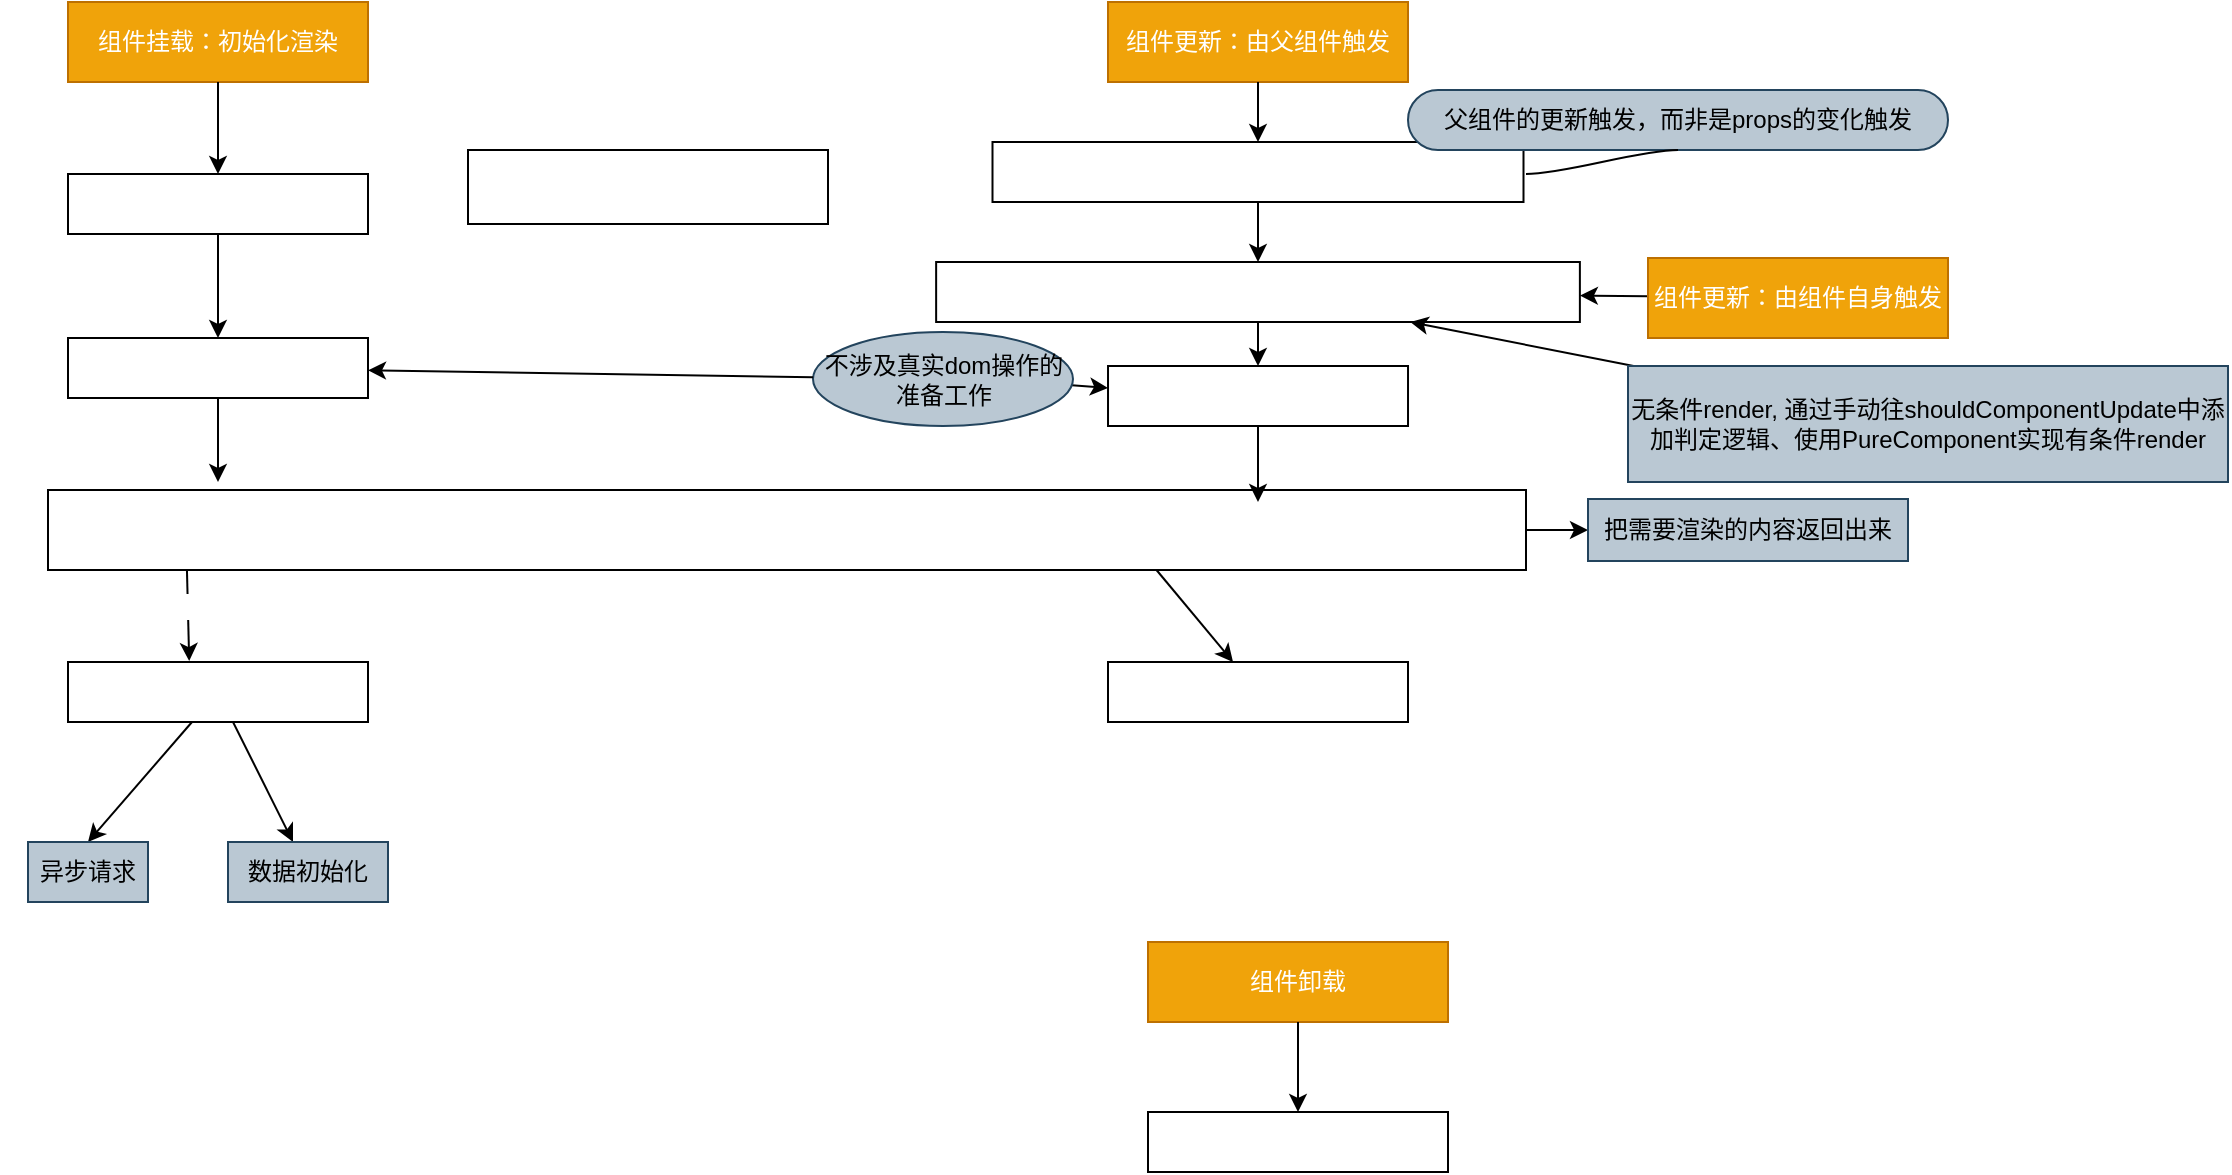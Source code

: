 <mxfile>
    <diagram id="S7J9NHwuEgm22fnI7i42" name="第 1 页">
        <mxGraphModel dx="1523" dy="617" grid="1" gridSize="10" guides="1" tooltips="1" connect="1" arrows="1" fold="1" page="1" pageScale="1" pageWidth="827" pageHeight="1169" math="0" shadow="0">
            <root>
                <mxCell id="0"/>
                <mxCell id="1" parent="0"/>
                <mxCell id="29" value="" style="group" vertex="1" connectable="0" parent="1">
                    <mxGeometry x="20" y="60" width="900" height="360" as="geometry"/>
                </mxCell>
                <mxCell id="45" value="" style="edgeStyle=none;html=1;fontColor=#ffffff;" edge="1" parent="29" source="6" target="32">
                    <mxGeometry relative="1" as="geometry"/>
                </mxCell>
                <mxCell id="6" value="render()" style="rounded=0;whiteSpace=wrap;html=1;fontColor=#ffffff;" vertex="1" parent="29">
                    <mxGeometry x="-190" y="244" width="739" height="40" as="geometry"/>
                </mxCell>
                <mxCell id="10" value="组件更新：由父组件触发" style="rounded=0;whiteSpace=wrap;html=1;fillColor=#f0a30a;fontColor=#ffffff;strokeColor=#BD7000;" vertex="1" parent="29">
                    <mxGeometry x="340" width="150" height="40" as="geometry"/>
                </mxCell>
                <mxCell id="11" value="componentWillReceiveProps(nextProps)" style="rounded=0;whiteSpace=wrap;html=1;fontColor=#ffffff;" vertex="1" parent="29">
                    <mxGeometry x="282.25" y="70" width="265.5" height="30" as="geometry"/>
                </mxCell>
                <mxCell id="12" style="edgeStyle=none;html=1;exitX=0.5;exitY=1;exitDx=0;exitDy=0;entryX=0.5;entryY=0;entryDx=0;entryDy=0;fontColor=#ffffff;" edge="1" parent="29" source="10" target="11">
                    <mxGeometry relative="1" as="geometry"/>
                </mxCell>
                <mxCell id="14" value="shouldComponentUpdate(nextProps, nextState): boolean" style="rounded=0;whiteSpace=wrap;html=1;fontColor=#ffffff;" vertex="1" parent="29">
                    <mxGeometry x="254.07" y="130" width="321.87" height="30" as="geometry"/>
                </mxCell>
                <mxCell id="13" style="edgeStyle=none;html=1;exitX=0.5;exitY=1;exitDx=0;exitDy=0;fontColor=#ffffff;entryX=0.5;entryY=0;entryDx=0;entryDy=0;" edge="1" parent="29" source="11" target="14">
                    <mxGeometry relative="1" as="geometry">
                        <mxPoint x="416" y="130" as="targetPoint"/>
                    </mxGeometry>
                </mxCell>
                <mxCell id="47" value="" style="edgeStyle=none;html=1;fontColor=#ffffff;" edge="1" parent="29" source="16">
                    <mxGeometry relative="1" as="geometry">
                        <mxPoint x="415" y="250" as="targetPoint"/>
                    </mxGeometry>
                </mxCell>
                <mxCell id="16" value="componentWillUpdate()" style="rounded=0;whiteSpace=wrap;html=1;fontColor=#ffffff;" vertex="1" parent="29">
                    <mxGeometry x="340.01" y="182" width="150" height="30" as="geometry"/>
                </mxCell>
                <mxCell id="15" style="edgeStyle=none;html=1;exitX=0.5;exitY=1;exitDx=0;exitDy=0;fontColor=#ffffff;" edge="1" parent="29" source="14" target="16">
                    <mxGeometry relative="1" as="geometry">
                        <mxPoint x="418" y="180" as="targetPoint"/>
                    </mxGeometry>
                </mxCell>
                <mxCell id="17" value="componentDidUpdate()" style="rounded=0;whiteSpace=wrap;html=1;fontColor=#ffffff;" vertex="1" parent="29">
                    <mxGeometry x="340" y="330" width="150" height="30" as="geometry"/>
                </mxCell>
                <mxCell id="21" style="edgeStyle=none;html=1;exitX=0.75;exitY=1;exitDx=0;exitDy=0;fontColor=#ffffff;" edge="1" parent="29" source="6" target="17">
                    <mxGeometry relative="1" as="geometry"/>
                </mxCell>
                <mxCell id="25" value="" style="edgeStyle=none;html=1;fontColor=#ffffff;" edge="1" parent="29" source="24" target="14">
                    <mxGeometry relative="1" as="geometry"/>
                </mxCell>
                <mxCell id="24" value="组件更新：由组件自身触发" style="rounded=0;whiteSpace=wrap;html=1;fillColor=#f0a30a;fontColor=#ffffff;strokeColor=#BD7000;" vertex="1" parent="29">
                    <mxGeometry x="610" y="128" width="150" height="40" as="geometry"/>
                </mxCell>
                <mxCell id="32" value="把需要渲染的内容返回出来" style="text;html=1;strokeColor=#23445d;fillColor=#bac8d3;align=center;verticalAlign=middle;whiteSpace=wrap;rounded=0;" vertex="1" parent="29">
                    <mxGeometry x="580" y="248.5" width="160" height="31" as="geometry"/>
                </mxCell>
                <mxCell id="40" value="父组件的更新触发，而非是props的变化触发" style="whiteSpace=wrap;html=1;rounded=1;arcSize=50;align=center;verticalAlign=middle;strokeWidth=1;autosize=1;spacing=4;treeFolding=1;treeMoving=1;newEdgeStyle={&quot;edgeStyle&quot;:&quot;entityRelationEdgeStyle&quot;,&quot;startArrow&quot;:&quot;none&quot;,&quot;endArrow&quot;:&quot;none&quot;,&quot;segment&quot;:10,&quot;curved&quot;:1};fillColor=#bac8d3;strokeColor=#23445d;" vertex="1" parent="29">
                    <mxGeometry x="490" y="44" width="270" height="30" as="geometry"/>
                </mxCell>
                <mxCell id="41" value="" style="edgeStyle=entityRelationEdgeStyle;startArrow=none;endArrow=none;segment=10;curved=1;fontColor=#ffffff;entryX=0.5;entryY=1;entryDx=0;entryDy=0;" edge="1" target="40" parent="29">
                    <mxGeometry relative="1" as="geometry">
                        <mxPoint x="549" y="86" as="sourcePoint"/>
                    </mxGeometry>
                </mxCell>
                <mxCell id="44" value="" style="edgeStyle=none;html=1;fontColor=#ffffff;" edge="1" parent="29" source="42" target="16">
                    <mxGeometry relative="1" as="geometry"/>
                </mxCell>
                <mxCell id="42" value="不涉及真实dom操作的准备工作" style="ellipse;whiteSpace=wrap;html=1;align=center;newEdgeStyle={&quot;edgeStyle&quot;:&quot;entityRelationEdgeStyle&quot;,&quot;startArrow&quot;:&quot;none&quot;,&quot;endArrow&quot;:&quot;none&quot;,&quot;segment&quot;:10,&quot;curved&quot;:1};treeFolding=1;treeMoving=1;fillColor=#bac8d3;strokeColor=#23445d;" vertex="1" parent="29">
                    <mxGeometry x="192.5" y="165" width="130" height="47" as="geometry"/>
                </mxCell>
                <mxCell id="49" value="" style="edgeStyle=none;html=1;fontColor=#ffffff;" edge="1" parent="29" source="48" target="14">
                    <mxGeometry relative="1" as="geometry"/>
                </mxCell>
                <mxCell id="48" value="无条件render, 通过手动往shouldComponentUpdate中添加判定逻辑、使用PureComponent实现有条件render" style="text;html=1;strokeColor=#23445d;fillColor=#bac8d3;align=center;verticalAlign=middle;whiteSpace=wrap;rounded=0;" vertex="1" parent="29">
                    <mxGeometry x="600" y="182" width="300" height="58" as="geometry"/>
                </mxCell>
                <mxCell id="50" value="getDerivedStateFromProps()" style="rounded=0;whiteSpace=wrap;html=1;fontColor=#ffffff;" vertex="1" parent="29">
                    <mxGeometry x="20" y="74" width="180" height="37" as="geometry"/>
                </mxCell>
                <mxCell id="30" value="" style="group" vertex="1" connectable="0" parent="1">
                    <mxGeometry x="380" y="530" width="150" height="115" as="geometry"/>
                </mxCell>
                <mxCell id="26" value="组件卸载" style="rounded=0;whiteSpace=wrap;html=1;fillColor=#f0a30a;fontColor=#ffffff;strokeColor=#BD7000;" vertex="1" parent="30">
                    <mxGeometry width="150" height="40" as="geometry"/>
                </mxCell>
                <mxCell id="27" value="componentWillUnmount()" style="rounded=0;whiteSpace=wrap;html=1;fontColor=#ffffff;" vertex="1" parent="30">
                    <mxGeometry y="85" width="150" height="30" as="geometry"/>
                </mxCell>
                <mxCell id="28" value="" style="edgeStyle=none;html=1;fontColor=#ffffff;" edge="1" parent="30" source="26" target="27">
                    <mxGeometry relative="1" as="geometry"/>
                </mxCell>
                <mxCell id="35" value="" style="edgeStyle=none;html=1;fontColor=#ffffff;entryX=0.5;entryY=0;entryDx=0;entryDy=0;" edge="1" parent="1" source="5" target="36">
                    <mxGeometry relative="1" as="geometry">
                        <mxPoint x="115" y="480" as="targetPoint"/>
                    </mxGeometry>
                </mxCell>
                <mxCell id="38" value="" style="edgeStyle=none;html=1;fontColor=#ffffff;" edge="1" parent="1" source="5" target="37">
                    <mxGeometry relative="1" as="geometry"/>
                </mxCell>
                <mxCell id="2" value="组件挂载：初始化渲染" style="rounded=0;whiteSpace=wrap;html=1;fillColor=#f0a30a;fontColor=#ffffff;strokeColor=#BD7000;" vertex="1" parent="1">
                    <mxGeometry x="-160" y="60" width="150" height="40" as="geometry"/>
                </mxCell>
                <mxCell id="3" value="constructor()" style="rounded=0;whiteSpace=wrap;html=1;fontColor=#ffffff;" vertex="1" parent="1">
                    <mxGeometry x="-160" y="146" width="150" height="30" as="geometry"/>
                </mxCell>
                <mxCell id="4" value="componentWillMount()" style="rounded=0;whiteSpace=wrap;html=1;fontColor=#ffffff;" vertex="1" parent="1">
                    <mxGeometry x="-160" y="228" width="150" height="30" as="geometry"/>
                </mxCell>
                <mxCell id="5" value="componentDidMount()" style="rounded=0;whiteSpace=wrap;html=1;fontColor=#ffffff;" vertex="1" parent="1">
                    <mxGeometry x="-160" y="390" width="150" height="30" as="geometry"/>
                </mxCell>
                <mxCell id="8" style="edgeStyle=none;html=1;exitX=0.5;exitY=1;exitDx=0;exitDy=0;entryX=0.5;entryY=0;entryDx=0;entryDy=0;fontColor=#ffffff;" edge="1" parent="1" source="2" target="3">
                    <mxGeometry relative="1" as="geometry"/>
                </mxCell>
                <mxCell id="36" value="异步请求" style="text;html=1;strokeColor=#23445d;fillColor=#bac8d3;align=center;verticalAlign=middle;whiteSpace=wrap;rounded=0;" vertex="1" parent="1">
                    <mxGeometry x="-180" y="480" width="60" height="30" as="geometry"/>
                </mxCell>
                <mxCell id="9" style="edgeStyle=none;html=1;exitX=0.5;exitY=1;exitDx=0;exitDy=0;entryX=0.5;entryY=0;entryDx=0;entryDy=0;fontColor=#ffffff;" edge="1" parent="1" source="3" target="4">
                    <mxGeometry relative="1" as="geometry"/>
                </mxCell>
                <mxCell id="37" value="数据初始化" style="text;html=1;strokeColor=#23445d;fillColor=#bac8d3;align=center;verticalAlign=middle;whiteSpace=wrap;rounded=0;" vertex="1" parent="1">
                    <mxGeometry x="-80" y="480" width="80" height="30" as="geometry"/>
                </mxCell>
                <mxCell id="43" value="" style="edgeStyle=none;html=1;fontColor=#ffffff;" edge="1" parent="1" source="42" target="4">
                    <mxGeometry relative="1" as="geometry"/>
                </mxCell>
                <mxCell id="20" style="edgeStyle=none;html=1;entryX=0.404;entryY=-0.016;entryDx=0;entryDy=0;fontColor=#ffffff;entryPerimeter=0;exitX=0.094;exitY=0.992;exitDx=0;exitDy=0;exitPerimeter=0;" edge="1" parent="1" source="6" target="5">
                    <mxGeometry relative="1" as="geometry">
                        <mxPoint x="100" y="340" as="sourcePoint"/>
                    </mxGeometry>
                </mxCell>
                <mxCell id="33" value="渲染结束，真实dom已经被挂载到页面" style="edgeLabel;html=1;align=center;verticalAlign=middle;resizable=0;points=[];fontColor=#ffffff;" vertex="1" connectable="0" parent="20">
                    <mxGeometry x="0.393" y="-1" relative="1" as="geometry">
                        <mxPoint y="-14" as="offset"/>
                    </mxGeometry>
                </mxCell>
                <mxCell id="18" style="edgeStyle=none;html=1;exitX=0.5;exitY=1;exitDx=0;exitDy=0;fontColor=#ffffff;" edge="1" parent="1" source="4">
                    <mxGeometry relative="1" as="geometry">
                        <mxPoint x="-85" y="300" as="targetPoint"/>
                    </mxGeometry>
                </mxCell>
            </root>
        </mxGraphModel>
    </diagram>
</mxfile>
